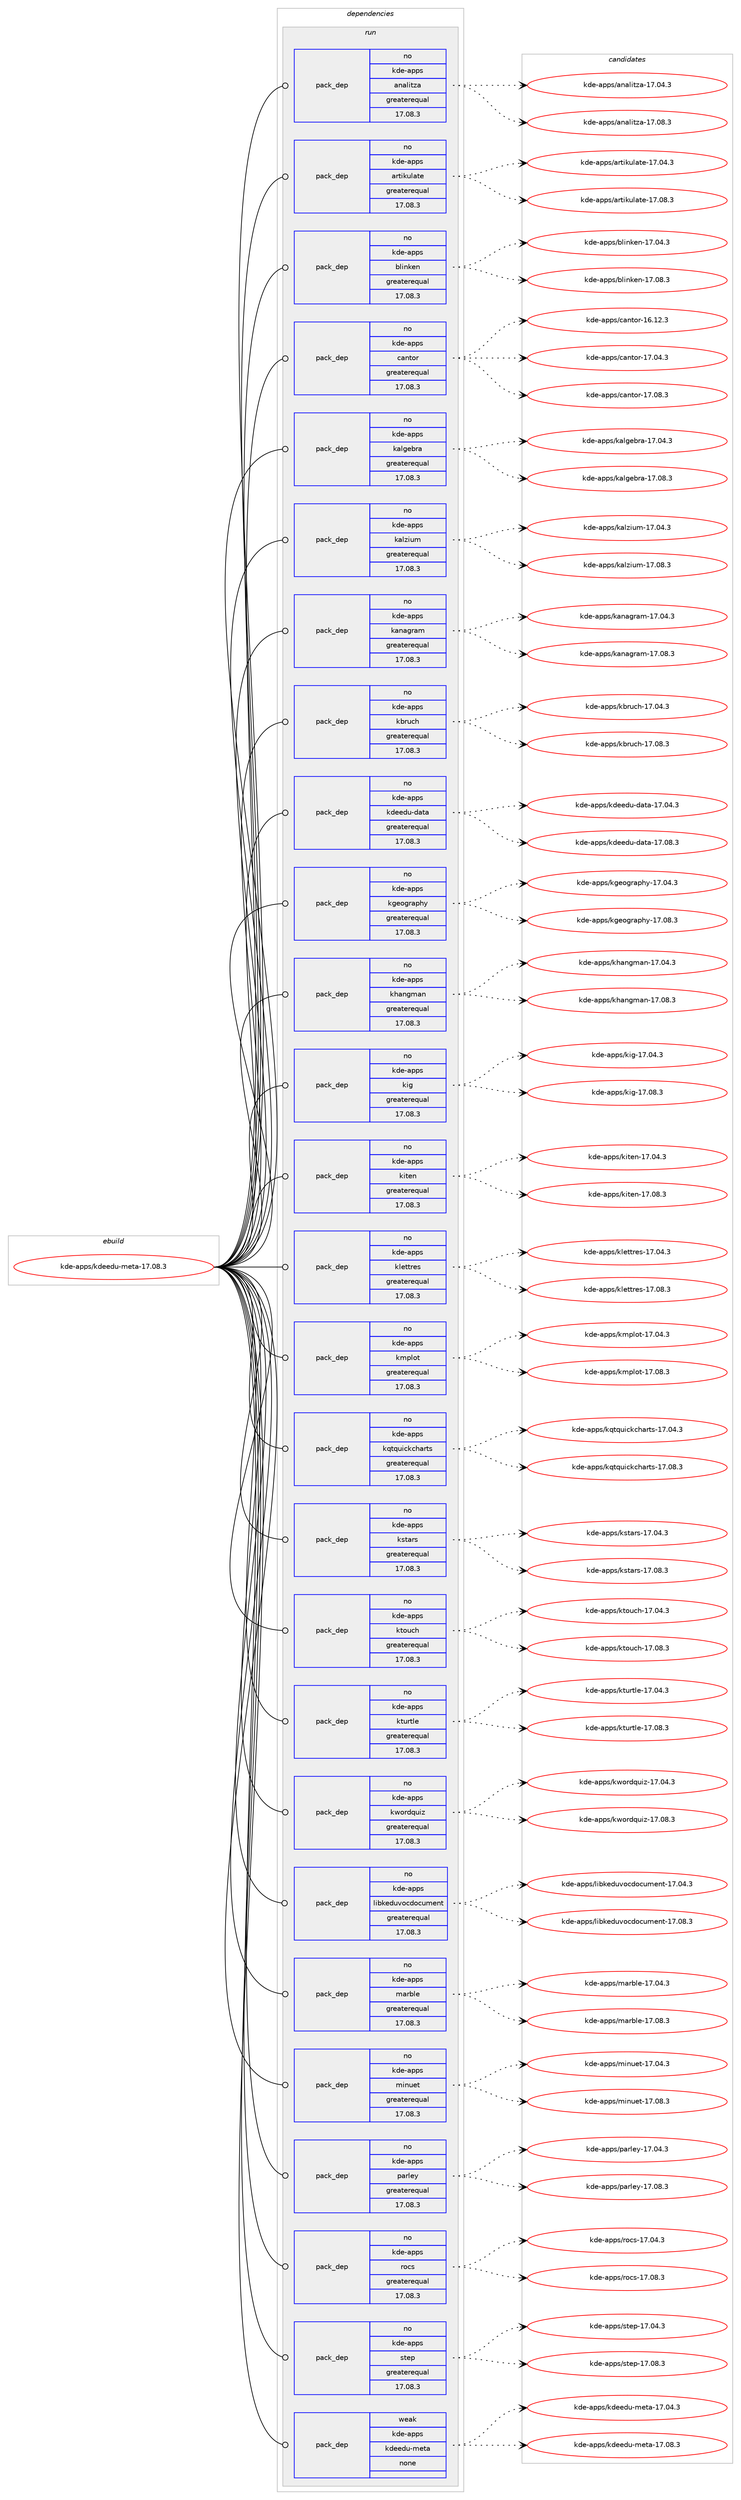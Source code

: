 digraph prolog {

# *************
# Graph options
# *************

newrank=true;
concentrate=true;
compound=true;
graph [rankdir=LR,fontname=Helvetica,fontsize=10,ranksep=1.5];#, ranksep=2.5, nodesep=0.2];
edge  [arrowhead=vee];
node  [fontname=Helvetica,fontsize=10];

# **********
# The ebuild
# **********

subgraph cluster_leftcol {
color=gray;
rank=same;
label=<<i>ebuild</i>>;
id [label="kde-apps/kdeedu-meta-17.08.3", color=red, width=4, href="../kde-apps/kdeedu-meta-17.08.3.svg"];
}

# ****************
# The dependencies
# ****************

subgraph cluster_midcol {
color=gray;
label=<<i>dependencies</i>>;
subgraph cluster_compile {
fillcolor="#eeeeee";
style=filled;
label=<<i>compile</i>>;
}
subgraph cluster_compileandrun {
fillcolor="#eeeeee";
style=filled;
label=<<i>compile and run</i>>;
}
subgraph cluster_run {
fillcolor="#eeeeee";
style=filled;
label=<<i>run</i>>;
subgraph pack230526 {
dependency318179 [label=<<TABLE BORDER="0" CELLBORDER="1" CELLSPACING="0" CELLPADDING="4" WIDTH="220"><TR><TD ROWSPAN="6" CELLPADDING="30">pack_dep</TD></TR><TR><TD WIDTH="110">no</TD></TR><TR><TD>kde-apps</TD></TR><TR><TD>analitza</TD></TR><TR><TD>greaterequal</TD></TR><TR><TD>17.08.3</TD></TR></TABLE>>, shape=none, color=blue];
}
id:e -> dependency318179:w [weight=20,style="solid",arrowhead="odot"];
subgraph pack230527 {
dependency318180 [label=<<TABLE BORDER="0" CELLBORDER="1" CELLSPACING="0" CELLPADDING="4" WIDTH="220"><TR><TD ROWSPAN="6" CELLPADDING="30">pack_dep</TD></TR><TR><TD WIDTH="110">no</TD></TR><TR><TD>kde-apps</TD></TR><TR><TD>artikulate</TD></TR><TR><TD>greaterequal</TD></TR><TR><TD>17.08.3</TD></TR></TABLE>>, shape=none, color=blue];
}
id:e -> dependency318180:w [weight=20,style="solid",arrowhead="odot"];
subgraph pack230528 {
dependency318181 [label=<<TABLE BORDER="0" CELLBORDER="1" CELLSPACING="0" CELLPADDING="4" WIDTH="220"><TR><TD ROWSPAN="6" CELLPADDING="30">pack_dep</TD></TR><TR><TD WIDTH="110">no</TD></TR><TR><TD>kde-apps</TD></TR><TR><TD>blinken</TD></TR><TR><TD>greaterequal</TD></TR><TR><TD>17.08.3</TD></TR></TABLE>>, shape=none, color=blue];
}
id:e -> dependency318181:w [weight=20,style="solid",arrowhead="odot"];
subgraph pack230529 {
dependency318182 [label=<<TABLE BORDER="0" CELLBORDER="1" CELLSPACING="0" CELLPADDING="4" WIDTH="220"><TR><TD ROWSPAN="6" CELLPADDING="30">pack_dep</TD></TR><TR><TD WIDTH="110">no</TD></TR><TR><TD>kde-apps</TD></TR><TR><TD>cantor</TD></TR><TR><TD>greaterequal</TD></TR><TR><TD>17.08.3</TD></TR></TABLE>>, shape=none, color=blue];
}
id:e -> dependency318182:w [weight=20,style="solid",arrowhead="odot"];
subgraph pack230530 {
dependency318183 [label=<<TABLE BORDER="0" CELLBORDER="1" CELLSPACING="0" CELLPADDING="4" WIDTH="220"><TR><TD ROWSPAN="6" CELLPADDING="30">pack_dep</TD></TR><TR><TD WIDTH="110">no</TD></TR><TR><TD>kde-apps</TD></TR><TR><TD>kalgebra</TD></TR><TR><TD>greaterequal</TD></TR><TR><TD>17.08.3</TD></TR></TABLE>>, shape=none, color=blue];
}
id:e -> dependency318183:w [weight=20,style="solid",arrowhead="odot"];
subgraph pack230531 {
dependency318184 [label=<<TABLE BORDER="0" CELLBORDER="1" CELLSPACING="0" CELLPADDING="4" WIDTH="220"><TR><TD ROWSPAN="6" CELLPADDING="30">pack_dep</TD></TR><TR><TD WIDTH="110">no</TD></TR><TR><TD>kde-apps</TD></TR><TR><TD>kalzium</TD></TR><TR><TD>greaterequal</TD></TR><TR><TD>17.08.3</TD></TR></TABLE>>, shape=none, color=blue];
}
id:e -> dependency318184:w [weight=20,style="solid",arrowhead="odot"];
subgraph pack230532 {
dependency318185 [label=<<TABLE BORDER="0" CELLBORDER="1" CELLSPACING="0" CELLPADDING="4" WIDTH="220"><TR><TD ROWSPAN="6" CELLPADDING="30">pack_dep</TD></TR><TR><TD WIDTH="110">no</TD></TR><TR><TD>kde-apps</TD></TR><TR><TD>kanagram</TD></TR><TR><TD>greaterequal</TD></TR><TR><TD>17.08.3</TD></TR></TABLE>>, shape=none, color=blue];
}
id:e -> dependency318185:w [weight=20,style="solid",arrowhead="odot"];
subgraph pack230533 {
dependency318186 [label=<<TABLE BORDER="0" CELLBORDER="1" CELLSPACING="0" CELLPADDING="4" WIDTH="220"><TR><TD ROWSPAN="6" CELLPADDING="30">pack_dep</TD></TR><TR><TD WIDTH="110">no</TD></TR><TR><TD>kde-apps</TD></TR><TR><TD>kbruch</TD></TR><TR><TD>greaterequal</TD></TR><TR><TD>17.08.3</TD></TR></TABLE>>, shape=none, color=blue];
}
id:e -> dependency318186:w [weight=20,style="solid",arrowhead="odot"];
subgraph pack230534 {
dependency318187 [label=<<TABLE BORDER="0" CELLBORDER="1" CELLSPACING="0" CELLPADDING="4" WIDTH="220"><TR><TD ROWSPAN="6" CELLPADDING="30">pack_dep</TD></TR><TR><TD WIDTH="110">no</TD></TR><TR><TD>kde-apps</TD></TR><TR><TD>kdeedu-data</TD></TR><TR><TD>greaterequal</TD></TR><TR><TD>17.08.3</TD></TR></TABLE>>, shape=none, color=blue];
}
id:e -> dependency318187:w [weight=20,style="solid",arrowhead="odot"];
subgraph pack230535 {
dependency318188 [label=<<TABLE BORDER="0" CELLBORDER="1" CELLSPACING="0" CELLPADDING="4" WIDTH="220"><TR><TD ROWSPAN="6" CELLPADDING="30">pack_dep</TD></TR><TR><TD WIDTH="110">no</TD></TR><TR><TD>kde-apps</TD></TR><TR><TD>kgeography</TD></TR><TR><TD>greaterequal</TD></TR><TR><TD>17.08.3</TD></TR></TABLE>>, shape=none, color=blue];
}
id:e -> dependency318188:w [weight=20,style="solid",arrowhead="odot"];
subgraph pack230536 {
dependency318189 [label=<<TABLE BORDER="0" CELLBORDER="1" CELLSPACING="0" CELLPADDING="4" WIDTH="220"><TR><TD ROWSPAN="6" CELLPADDING="30">pack_dep</TD></TR><TR><TD WIDTH="110">no</TD></TR><TR><TD>kde-apps</TD></TR><TR><TD>khangman</TD></TR><TR><TD>greaterequal</TD></TR><TR><TD>17.08.3</TD></TR></TABLE>>, shape=none, color=blue];
}
id:e -> dependency318189:w [weight=20,style="solid",arrowhead="odot"];
subgraph pack230537 {
dependency318190 [label=<<TABLE BORDER="0" CELLBORDER="1" CELLSPACING="0" CELLPADDING="4" WIDTH="220"><TR><TD ROWSPAN="6" CELLPADDING="30">pack_dep</TD></TR><TR><TD WIDTH="110">no</TD></TR><TR><TD>kde-apps</TD></TR><TR><TD>kig</TD></TR><TR><TD>greaterequal</TD></TR><TR><TD>17.08.3</TD></TR></TABLE>>, shape=none, color=blue];
}
id:e -> dependency318190:w [weight=20,style="solid",arrowhead="odot"];
subgraph pack230538 {
dependency318191 [label=<<TABLE BORDER="0" CELLBORDER="1" CELLSPACING="0" CELLPADDING="4" WIDTH="220"><TR><TD ROWSPAN="6" CELLPADDING="30">pack_dep</TD></TR><TR><TD WIDTH="110">no</TD></TR><TR><TD>kde-apps</TD></TR><TR><TD>kiten</TD></TR><TR><TD>greaterequal</TD></TR><TR><TD>17.08.3</TD></TR></TABLE>>, shape=none, color=blue];
}
id:e -> dependency318191:w [weight=20,style="solid",arrowhead="odot"];
subgraph pack230539 {
dependency318192 [label=<<TABLE BORDER="0" CELLBORDER="1" CELLSPACING="0" CELLPADDING="4" WIDTH="220"><TR><TD ROWSPAN="6" CELLPADDING="30">pack_dep</TD></TR><TR><TD WIDTH="110">no</TD></TR><TR><TD>kde-apps</TD></TR><TR><TD>klettres</TD></TR><TR><TD>greaterequal</TD></TR><TR><TD>17.08.3</TD></TR></TABLE>>, shape=none, color=blue];
}
id:e -> dependency318192:w [weight=20,style="solid",arrowhead="odot"];
subgraph pack230540 {
dependency318193 [label=<<TABLE BORDER="0" CELLBORDER="1" CELLSPACING="0" CELLPADDING="4" WIDTH="220"><TR><TD ROWSPAN="6" CELLPADDING="30">pack_dep</TD></TR><TR><TD WIDTH="110">no</TD></TR><TR><TD>kde-apps</TD></TR><TR><TD>kmplot</TD></TR><TR><TD>greaterequal</TD></TR><TR><TD>17.08.3</TD></TR></TABLE>>, shape=none, color=blue];
}
id:e -> dependency318193:w [weight=20,style="solid",arrowhead="odot"];
subgraph pack230541 {
dependency318194 [label=<<TABLE BORDER="0" CELLBORDER="1" CELLSPACING="0" CELLPADDING="4" WIDTH="220"><TR><TD ROWSPAN="6" CELLPADDING="30">pack_dep</TD></TR><TR><TD WIDTH="110">no</TD></TR><TR><TD>kde-apps</TD></TR><TR><TD>kqtquickcharts</TD></TR><TR><TD>greaterequal</TD></TR><TR><TD>17.08.3</TD></TR></TABLE>>, shape=none, color=blue];
}
id:e -> dependency318194:w [weight=20,style="solid",arrowhead="odot"];
subgraph pack230542 {
dependency318195 [label=<<TABLE BORDER="0" CELLBORDER="1" CELLSPACING="0" CELLPADDING="4" WIDTH="220"><TR><TD ROWSPAN="6" CELLPADDING="30">pack_dep</TD></TR><TR><TD WIDTH="110">no</TD></TR><TR><TD>kde-apps</TD></TR><TR><TD>kstars</TD></TR><TR><TD>greaterequal</TD></TR><TR><TD>17.08.3</TD></TR></TABLE>>, shape=none, color=blue];
}
id:e -> dependency318195:w [weight=20,style="solid",arrowhead="odot"];
subgraph pack230543 {
dependency318196 [label=<<TABLE BORDER="0" CELLBORDER="1" CELLSPACING="0" CELLPADDING="4" WIDTH="220"><TR><TD ROWSPAN="6" CELLPADDING="30">pack_dep</TD></TR><TR><TD WIDTH="110">no</TD></TR><TR><TD>kde-apps</TD></TR><TR><TD>ktouch</TD></TR><TR><TD>greaterequal</TD></TR><TR><TD>17.08.3</TD></TR></TABLE>>, shape=none, color=blue];
}
id:e -> dependency318196:w [weight=20,style="solid",arrowhead="odot"];
subgraph pack230544 {
dependency318197 [label=<<TABLE BORDER="0" CELLBORDER="1" CELLSPACING="0" CELLPADDING="4" WIDTH="220"><TR><TD ROWSPAN="6" CELLPADDING="30">pack_dep</TD></TR><TR><TD WIDTH="110">no</TD></TR><TR><TD>kde-apps</TD></TR><TR><TD>kturtle</TD></TR><TR><TD>greaterequal</TD></TR><TR><TD>17.08.3</TD></TR></TABLE>>, shape=none, color=blue];
}
id:e -> dependency318197:w [weight=20,style="solid",arrowhead="odot"];
subgraph pack230545 {
dependency318198 [label=<<TABLE BORDER="0" CELLBORDER="1" CELLSPACING="0" CELLPADDING="4" WIDTH="220"><TR><TD ROWSPAN="6" CELLPADDING="30">pack_dep</TD></TR><TR><TD WIDTH="110">no</TD></TR><TR><TD>kde-apps</TD></TR><TR><TD>kwordquiz</TD></TR><TR><TD>greaterequal</TD></TR><TR><TD>17.08.3</TD></TR></TABLE>>, shape=none, color=blue];
}
id:e -> dependency318198:w [weight=20,style="solid",arrowhead="odot"];
subgraph pack230546 {
dependency318199 [label=<<TABLE BORDER="0" CELLBORDER="1" CELLSPACING="0" CELLPADDING="4" WIDTH="220"><TR><TD ROWSPAN="6" CELLPADDING="30">pack_dep</TD></TR><TR><TD WIDTH="110">no</TD></TR><TR><TD>kde-apps</TD></TR><TR><TD>libkeduvocdocument</TD></TR><TR><TD>greaterequal</TD></TR><TR><TD>17.08.3</TD></TR></TABLE>>, shape=none, color=blue];
}
id:e -> dependency318199:w [weight=20,style="solid",arrowhead="odot"];
subgraph pack230547 {
dependency318200 [label=<<TABLE BORDER="0" CELLBORDER="1" CELLSPACING="0" CELLPADDING="4" WIDTH="220"><TR><TD ROWSPAN="6" CELLPADDING="30">pack_dep</TD></TR><TR><TD WIDTH="110">no</TD></TR><TR><TD>kde-apps</TD></TR><TR><TD>marble</TD></TR><TR><TD>greaterequal</TD></TR><TR><TD>17.08.3</TD></TR></TABLE>>, shape=none, color=blue];
}
id:e -> dependency318200:w [weight=20,style="solid",arrowhead="odot"];
subgraph pack230548 {
dependency318201 [label=<<TABLE BORDER="0" CELLBORDER="1" CELLSPACING="0" CELLPADDING="4" WIDTH="220"><TR><TD ROWSPAN="6" CELLPADDING="30">pack_dep</TD></TR><TR><TD WIDTH="110">no</TD></TR><TR><TD>kde-apps</TD></TR><TR><TD>minuet</TD></TR><TR><TD>greaterequal</TD></TR><TR><TD>17.08.3</TD></TR></TABLE>>, shape=none, color=blue];
}
id:e -> dependency318201:w [weight=20,style="solid",arrowhead="odot"];
subgraph pack230549 {
dependency318202 [label=<<TABLE BORDER="0" CELLBORDER="1" CELLSPACING="0" CELLPADDING="4" WIDTH="220"><TR><TD ROWSPAN="6" CELLPADDING="30">pack_dep</TD></TR><TR><TD WIDTH="110">no</TD></TR><TR><TD>kde-apps</TD></TR><TR><TD>parley</TD></TR><TR><TD>greaterequal</TD></TR><TR><TD>17.08.3</TD></TR></TABLE>>, shape=none, color=blue];
}
id:e -> dependency318202:w [weight=20,style="solid",arrowhead="odot"];
subgraph pack230550 {
dependency318203 [label=<<TABLE BORDER="0" CELLBORDER="1" CELLSPACING="0" CELLPADDING="4" WIDTH="220"><TR><TD ROWSPAN="6" CELLPADDING="30">pack_dep</TD></TR><TR><TD WIDTH="110">no</TD></TR><TR><TD>kde-apps</TD></TR><TR><TD>rocs</TD></TR><TR><TD>greaterequal</TD></TR><TR><TD>17.08.3</TD></TR></TABLE>>, shape=none, color=blue];
}
id:e -> dependency318203:w [weight=20,style="solid",arrowhead="odot"];
subgraph pack230551 {
dependency318204 [label=<<TABLE BORDER="0" CELLBORDER="1" CELLSPACING="0" CELLPADDING="4" WIDTH="220"><TR><TD ROWSPAN="6" CELLPADDING="30">pack_dep</TD></TR><TR><TD WIDTH="110">no</TD></TR><TR><TD>kde-apps</TD></TR><TR><TD>step</TD></TR><TR><TD>greaterequal</TD></TR><TR><TD>17.08.3</TD></TR></TABLE>>, shape=none, color=blue];
}
id:e -> dependency318204:w [weight=20,style="solid",arrowhead="odot"];
subgraph pack230552 {
dependency318205 [label=<<TABLE BORDER="0" CELLBORDER="1" CELLSPACING="0" CELLPADDING="4" WIDTH="220"><TR><TD ROWSPAN="6" CELLPADDING="30">pack_dep</TD></TR><TR><TD WIDTH="110">weak</TD></TR><TR><TD>kde-apps</TD></TR><TR><TD>kdeedu-meta</TD></TR><TR><TD>none</TD></TR><TR><TD></TD></TR></TABLE>>, shape=none, color=blue];
}
id:e -> dependency318205:w [weight=20,style="solid",arrowhead="odot"];
}
}

# **************
# The candidates
# **************

subgraph cluster_choices {
rank=same;
color=gray;
label=<<i>candidates</i>>;

subgraph choice230526 {
color=black;
nodesep=1;
choice1071001014597112112115479711097108105116122974549554648524651 [label="kde-apps/analitza-17.04.3", color=red, width=4,href="../kde-apps/analitza-17.04.3.svg"];
choice1071001014597112112115479711097108105116122974549554648564651 [label="kde-apps/analitza-17.08.3", color=red, width=4,href="../kde-apps/analitza-17.08.3.svg"];
dependency318179:e -> choice1071001014597112112115479711097108105116122974549554648524651:w [style=dotted,weight="100"];
dependency318179:e -> choice1071001014597112112115479711097108105116122974549554648564651:w [style=dotted,weight="100"];
}
subgraph choice230527 {
color=black;
nodesep=1;
choice10710010145971121121154797114116105107117108971161014549554648524651 [label="kde-apps/artikulate-17.04.3", color=red, width=4,href="../kde-apps/artikulate-17.04.3.svg"];
choice10710010145971121121154797114116105107117108971161014549554648564651 [label="kde-apps/artikulate-17.08.3", color=red, width=4,href="../kde-apps/artikulate-17.08.3.svg"];
dependency318180:e -> choice10710010145971121121154797114116105107117108971161014549554648524651:w [style=dotted,weight="100"];
dependency318180:e -> choice10710010145971121121154797114116105107117108971161014549554648564651:w [style=dotted,weight="100"];
}
subgraph choice230528 {
color=black;
nodesep=1;
choice107100101459711211211547981081051101071011104549554648524651 [label="kde-apps/blinken-17.04.3", color=red, width=4,href="../kde-apps/blinken-17.04.3.svg"];
choice107100101459711211211547981081051101071011104549554648564651 [label="kde-apps/blinken-17.08.3", color=red, width=4,href="../kde-apps/blinken-17.08.3.svg"];
dependency318181:e -> choice107100101459711211211547981081051101071011104549554648524651:w [style=dotted,weight="100"];
dependency318181:e -> choice107100101459711211211547981081051101071011104549554648564651:w [style=dotted,weight="100"];
}
subgraph choice230529 {
color=black;
nodesep=1;
choice10710010145971121121154799971101161111144549544649504651 [label="kde-apps/cantor-16.12.3", color=red, width=4,href="../kde-apps/cantor-16.12.3.svg"];
choice10710010145971121121154799971101161111144549554648524651 [label="kde-apps/cantor-17.04.3", color=red, width=4,href="../kde-apps/cantor-17.04.3.svg"];
choice10710010145971121121154799971101161111144549554648564651 [label="kde-apps/cantor-17.08.3", color=red, width=4,href="../kde-apps/cantor-17.08.3.svg"];
dependency318182:e -> choice10710010145971121121154799971101161111144549544649504651:w [style=dotted,weight="100"];
dependency318182:e -> choice10710010145971121121154799971101161111144549554648524651:w [style=dotted,weight="100"];
dependency318182:e -> choice10710010145971121121154799971101161111144549554648564651:w [style=dotted,weight="100"];
}
subgraph choice230530 {
color=black;
nodesep=1;
choice1071001014597112112115471079710810310198114974549554648524651 [label="kde-apps/kalgebra-17.04.3", color=red, width=4,href="../kde-apps/kalgebra-17.04.3.svg"];
choice1071001014597112112115471079710810310198114974549554648564651 [label="kde-apps/kalgebra-17.08.3", color=red, width=4,href="../kde-apps/kalgebra-17.08.3.svg"];
dependency318183:e -> choice1071001014597112112115471079710810310198114974549554648524651:w [style=dotted,weight="100"];
dependency318183:e -> choice1071001014597112112115471079710810310198114974549554648564651:w [style=dotted,weight="100"];
}
subgraph choice230531 {
color=black;
nodesep=1;
choice107100101459711211211547107971081221051171094549554648524651 [label="kde-apps/kalzium-17.04.3", color=red, width=4,href="../kde-apps/kalzium-17.04.3.svg"];
choice107100101459711211211547107971081221051171094549554648564651 [label="kde-apps/kalzium-17.08.3", color=red, width=4,href="../kde-apps/kalzium-17.08.3.svg"];
dependency318184:e -> choice107100101459711211211547107971081221051171094549554648524651:w [style=dotted,weight="100"];
dependency318184:e -> choice107100101459711211211547107971081221051171094549554648564651:w [style=dotted,weight="100"];
}
subgraph choice230532 {
color=black;
nodesep=1;
choice1071001014597112112115471079711097103114971094549554648524651 [label="kde-apps/kanagram-17.04.3", color=red, width=4,href="../kde-apps/kanagram-17.04.3.svg"];
choice1071001014597112112115471079711097103114971094549554648564651 [label="kde-apps/kanagram-17.08.3", color=red, width=4,href="../kde-apps/kanagram-17.08.3.svg"];
dependency318185:e -> choice1071001014597112112115471079711097103114971094549554648524651:w [style=dotted,weight="100"];
dependency318185:e -> choice1071001014597112112115471079711097103114971094549554648564651:w [style=dotted,weight="100"];
}
subgraph choice230533 {
color=black;
nodesep=1;
choice10710010145971121121154710798114117991044549554648524651 [label="kde-apps/kbruch-17.04.3", color=red, width=4,href="../kde-apps/kbruch-17.04.3.svg"];
choice10710010145971121121154710798114117991044549554648564651 [label="kde-apps/kbruch-17.08.3", color=red, width=4,href="../kde-apps/kbruch-17.08.3.svg"];
dependency318186:e -> choice10710010145971121121154710798114117991044549554648524651:w [style=dotted,weight="100"];
dependency318186:e -> choice10710010145971121121154710798114117991044549554648564651:w [style=dotted,weight="100"];
}
subgraph choice230534 {
color=black;
nodesep=1;
choice1071001014597112112115471071001011011001174510097116974549554648524651 [label="kde-apps/kdeedu-data-17.04.3", color=red, width=4,href="../kde-apps/kdeedu-data-17.04.3.svg"];
choice1071001014597112112115471071001011011001174510097116974549554648564651 [label="kde-apps/kdeedu-data-17.08.3", color=red, width=4,href="../kde-apps/kdeedu-data-17.08.3.svg"];
dependency318187:e -> choice1071001014597112112115471071001011011001174510097116974549554648524651:w [style=dotted,weight="100"];
dependency318187:e -> choice1071001014597112112115471071001011011001174510097116974549554648564651:w [style=dotted,weight="100"];
}
subgraph choice230535 {
color=black;
nodesep=1;
choice107100101459711211211547107103101111103114971121041214549554648524651 [label="kde-apps/kgeography-17.04.3", color=red, width=4,href="../kde-apps/kgeography-17.04.3.svg"];
choice107100101459711211211547107103101111103114971121041214549554648564651 [label="kde-apps/kgeography-17.08.3", color=red, width=4,href="../kde-apps/kgeography-17.08.3.svg"];
dependency318188:e -> choice107100101459711211211547107103101111103114971121041214549554648524651:w [style=dotted,weight="100"];
dependency318188:e -> choice107100101459711211211547107103101111103114971121041214549554648564651:w [style=dotted,weight="100"];
}
subgraph choice230536 {
color=black;
nodesep=1;
choice10710010145971121121154710710497110103109971104549554648524651 [label="kde-apps/khangman-17.04.3", color=red, width=4,href="../kde-apps/khangman-17.04.3.svg"];
choice10710010145971121121154710710497110103109971104549554648564651 [label="kde-apps/khangman-17.08.3", color=red, width=4,href="../kde-apps/khangman-17.08.3.svg"];
dependency318189:e -> choice10710010145971121121154710710497110103109971104549554648524651:w [style=dotted,weight="100"];
dependency318189:e -> choice10710010145971121121154710710497110103109971104549554648564651:w [style=dotted,weight="100"];
}
subgraph choice230537 {
color=black;
nodesep=1;
choice1071001014597112112115471071051034549554648524651 [label="kde-apps/kig-17.04.3", color=red, width=4,href="../kde-apps/kig-17.04.3.svg"];
choice1071001014597112112115471071051034549554648564651 [label="kde-apps/kig-17.08.3", color=red, width=4,href="../kde-apps/kig-17.08.3.svg"];
dependency318190:e -> choice1071001014597112112115471071051034549554648524651:w [style=dotted,weight="100"];
dependency318190:e -> choice1071001014597112112115471071051034549554648564651:w [style=dotted,weight="100"];
}
subgraph choice230538 {
color=black;
nodesep=1;
choice1071001014597112112115471071051161011104549554648524651 [label="kde-apps/kiten-17.04.3", color=red, width=4,href="../kde-apps/kiten-17.04.3.svg"];
choice1071001014597112112115471071051161011104549554648564651 [label="kde-apps/kiten-17.08.3", color=red, width=4,href="../kde-apps/kiten-17.08.3.svg"];
dependency318191:e -> choice1071001014597112112115471071051161011104549554648524651:w [style=dotted,weight="100"];
dependency318191:e -> choice1071001014597112112115471071051161011104549554648564651:w [style=dotted,weight="100"];
}
subgraph choice230539 {
color=black;
nodesep=1;
choice1071001014597112112115471071081011161161141011154549554648524651 [label="kde-apps/klettres-17.04.3", color=red, width=4,href="../kde-apps/klettres-17.04.3.svg"];
choice1071001014597112112115471071081011161161141011154549554648564651 [label="kde-apps/klettres-17.08.3", color=red, width=4,href="../kde-apps/klettres-17.08.3.svg"];
dependency318192:e -> choice1071001014597112112115471071081011161161141011154549554648524651:w [style=dotted,weight="100"];
dependency318192:e -> choice1071001014597112112115471071081011161161141011154549554648564651:w [style=dotted,weight="100"];
}
subgraph choice230540 {
color=black;
nodesep=1;
choice1071001014597112112115471071091121081111164549554648524651 [label="kde-apps/kmplot-17.04.3", color=red, width=4,href="../kde-apps/kmplot-17.04.3.svg"];
choice1071001014597112112115471071091121081111164549554648564651 [label="kde-apps/kmplot-17.08.3", color=red, width=4,href="../kde-apps/kmplot-17.08.3.svg"];
dependency318193:e -> choice1071001014597112112115471071091121081111164549554648524651:w [style=dotted,weight="100"];
dependency318193:e -> choice1071001014597112112115471071091121081111164549554648564651:w [style=dotted,weight="100"];
}
subgraph choice230541 {
color=black;
nodesep=1;
choice1071001014597112112115471071131161131171059910799104971141161154549554648524651 [label="kde-apps/kqtquickcharts-17.04.3", color=red, width=4,href="../kde-apps/kqtquickcharts-17.04.3.svg"];
choice1071001014597112112115471071131161131171059910799104971141161154549554648564651 [label="kde-apps/kqtquickcharts-17.08.3", color=red, width=4,href="../kde-apps/kqtquickcharts-17.08.3.svg"];
dependency318194:e -> choice1071001014597112112115471071131161131171059910799104971141161154549554648524651:w [style=dotted,weight="100"];
dependency318194:e -> choice1071001014597112112115471071131161131171059910799104971141161154549554648564651:w [style=dotted,weight="100"];
}
subgraph choice230542 {
color=black;
nodesep=1;
choice107100101459711211211547107115116971141154549554648524651 [label="kde-apps/kstars-17.04.3", color=red, width=4,href="../kde-apps/kstars-17.04.3.svg"];
choice107100101459711211211547107115116971141154549554648564651 [label="kde-apps/kstars-17.08.3", color=red, width=4,href="../kde-apps/kstars-17.08.3.svg"];
dependency318195:e -> choice107100101459711211211547107115116971141154549554648524651:w [style=dotted,weight="100"];
dependency318195:e -> choice107100101459711211211547107115116971141154549554648564651:w [style=dotted,weight="100"];
}
subgraph choice230543 {
color=black;
nodesep=1;
choice107100101459711211211547107116111117991044549554648524651 [label="kde-apps/ktouch-17.04.3", color=red, width=4,href="../kde-apps/ktouch-17.04.3.svg"];
choice107100101459711211211547107116111117991044549554648564651 [label="kde-apps/ktouch-17.08.3", color=red, width=4,href="../kde-apps/ktouch-17.08.3.svg"];
dependency318196:e -> choice107100101459711211211547107116111117991044549554648524651:w [style=dotted,weight="100"];
dependency318196:e -> choice107100101459711211211547107116111117991044549554648564651:w [style=dotted,weight="100"];
}
subgraph choice230544 {
color=black;
nodesep=1;
choice1071001014597112112115471071161171141161081014549554648524651 [label="kde-apps/kturtle-17.04.3", color=red, width=4,href="../kde-apps/kturtle-17.04.3.svg"];
choice1071001014597112112115471071161171141161081014549554648564651 [label="kde-apps/kturtle-17.08.3", color=red, width=4,href="../kde-apps/kturtle-17.08.3.svg"];
dependency318197:e -> choice1071001014597112112115471071161171141161081014549554648524651:w [style=dotted,weight="100"];
dependency318197:e -> choice1071001014597112112115471071161171141161081014549554648564651:w [style=dotted,weight="100"];
}
subgraph choice230545 {
color=black;
nodesep=1;
choice1071001014597112112115471071191111141001131171051224549554648524651 [label="kde-apps/kwordquiz-17.04.3", color=red, width=4,href="../kde-apps/kwordquiz-17.04.3.svg"];
choice1071001014597112112115471071191111141001131171051224549554648564651 [label="kde-apps/kwordquiz-17.08.3", color=red, width=4,href="../kde-apps/kwordquiz-17.08.3.svg"];
dependency318198:e -> choice1071001014597112112115471071191111141001131171051224549554648524651:w [style=dotted,weight="100"];
dependency318198:e -> choice1071001014597112112115471071191111141001131171051224549554648564651:w [style=dotted,weight="100"];
}
subgraph choice230546 {
color=black;
nodesep=1;
choice1071001014597112112115471081059810710110011711811199100111991171091011101164549554648524651 [label="kde-apps/libkeduvocdocument-17.04.3", color=red, width=4,href="../kde-apps/libkeduvocdocument-17.04.3.svg"];
choice1071001014597112112115471081059810710110011711811199100111991171091011101164549554648564651 [label="kde-apps/libkeduvocdocument-17.08.3", color=red, width=4,href="../kde-apps/libkeduvocdocument-17.08.3.svg"];
dependency318199:e -> choice1071001014597112112115471081059810710110011711811199100111991171091011101164549554648524651:w [style=dotted,weight="100"];
dependency318199:e -> choice1071001014597112112115471081059810710110011711811199100111991171091011101164549554648564651:w [style=dotted,weight="100"];
}
subgraph choice230547 {
color=black;
nodesep=1;
choice10710010145971121121154710997114981081014549554648524651 [label="kde-apps/marble-17.04.3", color=red, width=4,href="../kde-apps/marble-17.04.3.svg"];
choice10710010145971121121154710997114981081014549554648564651 [label="kde-apps/marble-17.08.3", color=red, width=4,href="../kde-apps/marble-17.08.3.svg"];
dependency318200:e -> choice10710010145971121121154710997114981081014549554648524651:w [style=dotted,weight="100"];
dependency318200:e -> choice10710010145971121121154710997114981081014549554648564651:w [style=dotted,weight="100"];
}
subgraph choice230548 {
color=black;
nodesep=1;
choice1071001014597112112115471091051101171011164549554648524651 [label="kde-apps/minuet-17.04.3", color=red, width=4,href="../kde-apps/minuet-17.04.3.svg"];
choice1071001014597112112115471091051101171011164549554648564651 [label="kde-apps/minuet-17.08.3", color=red, width=4,href="../kde-apps/minuet-17.08.3.svg"];
dependency318201:e -> choice1071001014597112112115471091051101171011164549554648524651:w [style=dotted,weight="100"];
dependency318201:e -> choice1071001014597112112115471091051101171011164549554648564651:w [style=dotted,weight="100"];
}
subgraph choice230549 {
color=black;
nodesep=1;
choice107100101459711211211547112971141081011214549554648524651 [label="kde-apps/parley-17.04.3", color=red, width=4,href="../kde-apps/parley-17.04.3.svg"];
choice107100101459711211211547112971141081011214549554648564651 [label="kde-apps/parley-17.08.3", color=red, width=4,href="../kde-apps/parley-17.08.3.svg"];
dependency318202:e -> choice107100101459711211211547112971141081011214549554648524651:w [style=dotted,weight="100"];
dependency318202:e -> choice107100101459711211211547112971141081011214549554648564651:w [style=dotted,weight="100"];
}
subgraph choice230550 {
color=black;
nodesep=1;
choice107100101459711211211547114111991154549554648524651 [label="kde-apps/rocs-17.04.3", color=red, width=4,href="../kde-apps/rocs-17.04.3.svg"];
choice107100101459711211211547114111991154549554648564651 [label="kde-apps/rocs-17.08.3", color=red, width=4,href="../kde-apps/rocs-17.08.3.svg"];
dependency318203:e -> choice107100101459711211211547114111991154549554648524651:w [style=dotted,weight="100"];
dependency318203:e -> choice107100101459711211211547114111991154549554648564651:w [style=dotted,weight="100"];
}
subgraph choice230551 {
color=black;
nodesep=1;
choice1071001014597112112115471151161011124549554648524651 [label="kde-apps/step-17.04.3", color=red, width=4,href="../kde-apps/step-17.04.3.svg"];
choice1071001014597112112115471151161011124549554648564651 [label="kde-apps/step-17.08.3", color=red, width=4,href="../kde-apps/step-17.08.3.svg"];
dependency318204:e -> choice1071001014597112112115471151161011124549554648524651:w [style=dotted,weight="100"];
dependency318204:e -> choice1071001014597112112115471151161011124549554648564651:w [style=dotted,weight="100"];
}
subgraph choice230552 {
color=black;
nodesep=1;
choice10710010145971121121154710710010110110011745109101116974549554648524651 [label="kde-apps/kdeedu-meta-17.04.3", color=red, width=4,href="../kde-apps/kdeedu-meta-17.04.3.svg"];
choice10710010145971121121154710710010110110011745109101116974549554648564651 [label="kde-apps/kdeedu-meta-17.08.3", color=red, width=4,href="../kde-apps/kdeedu-meta-17.08.3.svg"];
dependency318205:e -> choice10710010145971121121154710710010110110011745109101116974549554648524651:w [style=dotted,weight="100"];
dependency318205:e -> choice10710010145971121121154710710010110110011745109101116974549554648564651:w [style=dotted,weight="100"];
}
}

}
